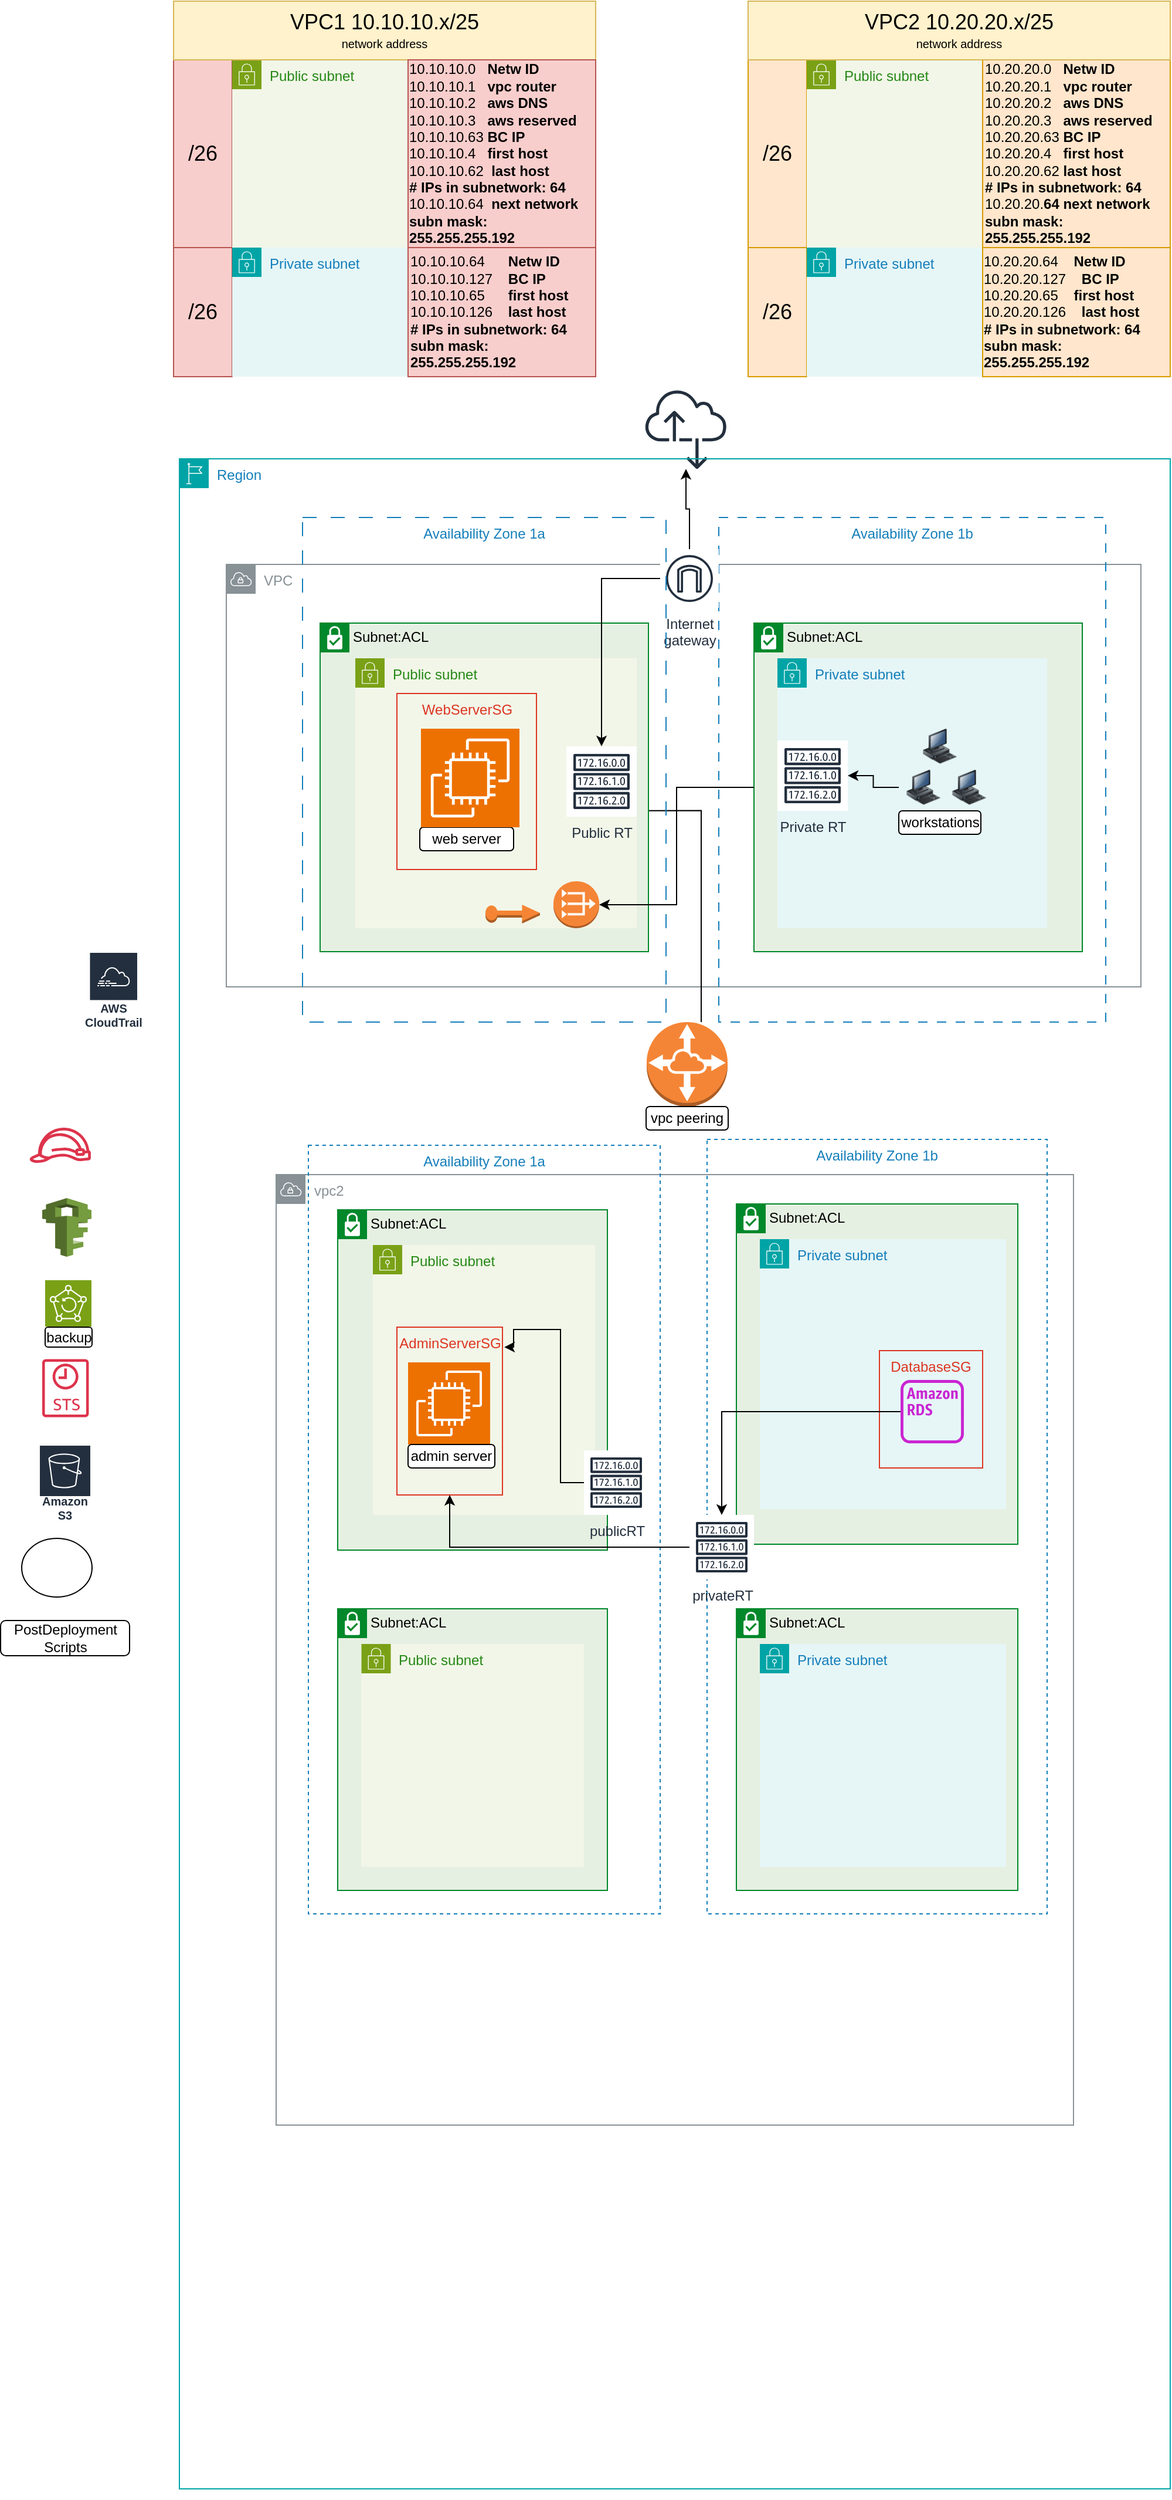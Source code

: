 <mxfile version="23.1.1" type="github">
  <diagram name="Pagina-1" id="PJHqQeVscJE3fAsvbVZz">
    <mxGraphModel dx="2704" dy="526" grid="1" gridSize="10" guides="1" tooltips="1" connect="1" arrows="1" fold="1" page="1" pageScale="1" pageWidth="827" pageHeight="1169" background="#FFFFFF" math="0" shadow="0">
      <root>
        <mxCell id="0" />
        <mxCell id="1" parent="0" />
        <mxCell id="nFN0qH9Q3qQGWHZ8weUC-11" value="Amazon S3" style="sketch=0;outlineConnect=0;fontColor=#232F3E;gradientColor=none;strokeColor=#ffffff;fillColor=#232F3E;dashed=0;verticalLabelPosition=middle;verticalAlign=bottom;align=center;html=1;whiteSpace=wrap;fontSize=10;fontStyle=1;spacing=3;shape=mxgraph.aws4.productIcon;prIcon=mxgraph.aws4.s3;" parent="1" vertex="1">
          <mxGeometry x="-1405" y="1260" width="45" height="70" as="geometry" />
        </mxCell>
        <mxCell id="nFN0qH9Q3qQGWHZ8weUC-15" value="" style="outlineConnect=0;dashed=0;verticalLabelPosition=bottom;verticalAlign=top;align=center;html=1;shape=mxgraph.aws3.iam;fillColor=#759C3E;gradientColor=none;" parent="1" vertex="1">
          <mxGeometry x="-1402" y="1050" width="42" height="50" as="geometry" />
        </mxCell>
        <mxCell id="nFN0qH9Q3qQGWHZ8weUC-18" value="" style="sketch=0;outlineConnect=0;fontColor=#232F3E;gradientColor=none;fillColor=#DD344C;strokeColor=none;dashed=0;verticalLabelPosition=bottom;verticalAlign=top;align=center;html=1;fontSize=12;fontStyle=0;aspect=fixed;pointerEvents=1;shape=mxgraph.aws4.sts_alternate;" parent="1" vertex="1">
          <mxGeometry x="-1402" y="1187" width="39.74" height="50" as="geometry" />
        </mxCell>
        <mxCell id="VpXMpqJgnysS3OqA2jy1-1" value="" style="sketch=0;outlineConnect=0;fontColor=#232F3E;gradientColor=none;fillColor=#DD344C;strokeColor=none;dashed=0;verticalLabelPosition=bottom;verticalAlign=top;align=center;html=1;fontSize=12;fontStyle=0;aspect=fixed;pointerEvents=1;shape=mxgraph.aws4.role;" parent="1" vertex="1">
          <mxGeometry x="-1413.21" y="990" width="53.21" height="30" as="geometry" />
        </mxCell>
        <mxCell id="Sj0KoQw-8R_YdXfJVcrg-11" value="&lt;font style=&quot;font-size: 18px;&quot;&gt;/26&lt;/font&gt;" style="rounded=0;whiteSpace=wrap;html=1;fillColor=#ffe6cc;strokeColor=#d79b00;" parent="1" vertex="1">
          <mxGeometry x="-800" y="80" width="50" height="160" as="geometry" />
        </mxCell>
        <mxCell id="Sj0KoQw-8R_YdXfJVcrg-12" value="&lt;font style=&quot;font-size: 18px;&quot;&gt;/26&lt;/font&gt;" style="rounded=0;whiteSpace=wrap;html=1;fillColor=#f8cecc;strokeColor=#b85450;" parent="1" vertex="1">
          <mxGeometry x="-1290" y="80" width="50" height="160" as="geometry" />
        </mxCell>
        <mxCell id="Sj0KoQw-8R_YdXfJVcrg-18" value="&lt;font style=&quot;font-size: 18px;&quot;&gt;/26&lt;/font&gt;" style="rounded=0;whiteSpace=wrap;html=1;fillColor=#f8cecc;strokeColor=#b85450;" parent="1" vertex="1">
          <mxGeometry x="-1290" y="240" width="50" height="110" as="geometry" />
        </mxCell>
        <mxCell id="Sj0KoQw-8R_YdXfJVcrg-19" value="&lt;font style=&quot;font-size: 18px;&quot;&gt;/26&lt;/font&gt;" style="rounded=0;whiteSpace=wrap;html=1;fillColor=#ffe6cc;strokeColor=#d79b00;" parent="1" vertex="1">
          <mxGeometry x="-800" y="240" width="50" height="110" as="geometry" />
        </mxCell>
        <mxCell id="Sj0KoQw-8R_YdXfJVcrg-20" value="Public subnet" style="points=[[0,0],[0.25,0],[0.5,0],[0.75,0],[1,0],[1,0.25],[1,0.5],[1,0.75],[1,1],[0.75,1],[0.5,1],[0.25,1],[0,1],[0,0.75],[0,0.5],[0,0.25]];outlineConnect=0;gradientColor=none;html=1;whiteSpace=wrap;fontSize=12;fontStyle=0;container=1;pointerEvents=0;collapsible=0;recursiveResize=0;shape=mxgraph.aws4.group;grIcon=mxgraph.aws4.group_security_group;grStroke=0;strokeColor=#7AA116;fillColor=#F2F6E8;verticalAlign=top;align=left;spacingLeft=30;fontColor=#248814;dashed=0;" parent="1" vertex="1">
          <mxGeometry x="-1240" y="80" width="150" height="160" as="geometry" />
        </mxCell>
        <mxCell id="Sj0KoQw-8R_YdXfJVcrg-22" value="&lt;div&gt;&lt;font style=&quot;font-size: 18px;&quot;&gt;VPC1 10.10.10.x/25&lt;br&gt;&lt;/font&gt;&lt;/div&gt;&lt;div&gt;&lt;font style=&quot;font-size: 10px;&quot;&gt;network address&lt;font&gt;&lt;br&gt;&lt;/font&gt;&lt;/font&gt;&lt;/div&gt;" style="rounded=0;whiteSpace=wrap;html=1;fillColor=#fff2cc;strokeColor=#d6b656;" parent="1" vertex="1">
          <mxGeometry x="-1290" y="30" width="360" height="50" as="geometry" />
        </mxCell>
        <mxCell id="Sj0KoQw-8R_YdXfJVcrg-23" value="Public subnet" style="points=[[0,0],[0.25,0],[0.5,0],[0.75,0],[1,0],[1,0.25],[1,0.5],[1,0.75],[1,1],[0.75,1],[0.5,1],[0.25,1],[0,1],[0,0.75],[0,0.5],[0,0.25]];outlineConnect=0;gradientColor=none;html=1;whiteSpace=wrap;fontSize=12;fontStyle=0;container=1;pointerEvents=0;collapsible=0;recursiveResize=0;shape=mxgraph.aws4.group;grIcon=mxgraph.aws4.group_security_group;grStroke=0;strokeColor=#7AA116;fillColor=#F2F6E8;verticalAlign=top;align=left;spacingLeft=30;fontColor=#248814;dashed=0;" parent="1" vertex="1">
          <mxGeometry x="-750" y="80" width="160" height="160" as="geometry" />
        </mxCell>
        <mxCell id="Sj0KoQw-8R_YdXfJVcrg-24" value="Private subnet" style="points=[[0,0],[0.25,0],[0.5,0],[0.75,0],[1,0],[1,0.25],[1,0.5],[1,0.75],[1,1],[0.75,1],[0.5,1],[0.25,1],[0,1],[0,0.75],[0,0.5],[0,0.25]];outlineConnect=0;gradientColor=none;html=1;whiteSpace=wrap;fontSize=12;fontStyle=0;container=1;pointerEvents=0;collapsible=0;recursiveResize=0;shape=mxgraph.aws4.group;grIcon=mxgraph.aws4.group_security_group;grStroke=0;strokeColor=#00A4A6;fillColor=#E6F6F7;verticalAlign=top;align=left;spacingLeft=30;fontColor=#147EBA;dashed=0;" parent="1" vertex="1">
          <mxGeometry x="-750" y="240" width="150" height="110" as="geometry" />
        </mxCell>
        <mxCell id="Sj0KoQw-8R_YdXfJVcrg-30" value="Private subnet" style="points=[[0,0],[0.25,0],[0.5,0],[0.75,0],[1,0],[1,0.25],[1,0.5],[1,0.75],[1,1],[0.75,1],[0.5,1],[0.25,1],[0,1],[0,0.75],[0,0.5],[0,0.25]];outlineConnect=0;gradientColor=none;html=1;whiteSpace=wrap;fontSize=12;fontStyle=0;container=1;pointerEvents=0;collapsible=0;recursiveResize=0;shape=mxgraph.aws4.group;grIcon=mxgraph.aws4.group_security_group;grStroke=0;strokeColor=#00A4A6;fillColor=#E6F6F7;verticalAlign=top;align=left;spacingLeft=30;fontColor=#147EBA;dashed=0;" parent="1" vertex="1">
          <mxGeometry x="-1240" y="240" width="150" height="110" as="geometry" />
        </mxCell>
        <mxCell id="Sj0KoQw-8R_YdXfJVcrg-31" value="&lt;div align=&quot;left&quot;&gt;10.10.10.0&amp;nbsp;&amp;nbsp; &lt;b&gt;Netw ID &lt;/b&gt;&amp;nbsp;&amp;nbsp;&amp;nbsp;&amp;nbsp;&amp;nbsp;&amp;nbsp;&amp;nbsp;&amp;nbsp; &lt;br&gt;&lt;/div&gt;&lt;div align=&quot;left&quot;&gt;10.10.10.1&amp;nbsp;&amp;nbsp; &lt;b&gt;vpc router&lt;/b&gt;&lt;/div&gt;&lt;div align=&quot;left&quot;&gt;10.10.10.2&amp;nbsp;&amp;nbsp; &lt;b&gt;aws DNS&lt;/b&gt;&lt;/div&gt;&lt;div align=&quot;left&quot;&gt;10.10.10.3&amp;nbsp;&amp;nbsp; &lt;b&gt;aws reserved&lt;/b&gt;&lt;/div&gt;&lt;div align=&quot;left&quot;&gt;10.10.10.63&lt;b&gt; BC IP&lt;/b&gt;&lt;/div&gt;&lt;div align=&quot;left&quot;&gt;10.10.10.4&amp;nbsp;&amp;nbsp; &lt;b&gt;first host&lt;/b&gt;&lt;/div&gt;&lt;div align=&quot;left&quot;&gt;10.10.10.62&amp;nbsp; &lt;b&gt;last host&lt;/b&gt;&lt;/div&gt;&lt;div align=&quot;left&quot;&gt;&lt;b&gt;# IPs in subnetwork: 64&lt;br&gt;&lt;/b&gt;&lt;/div&gt;&lt;div align=&quot;left&quot;&gt;10.10.10.64&amp;nbsp; &lt;b&gt;next network&lt;/b&gt;&lt;/div&gt;&lt;div align=&quot;left&quot;&gt;&lt;b&gt;subn mask: 255.255.255.192&lt;br&gt;&lt;/b&gt;&lt;/div&gt;" style="whiteSpace=wrap;html=1;fillColor=#f8cecc;strokeColor=#b85450;" parent="1" vertex="1">
          <mxGeometry x="-1090" y="80" width="160" height="160" as="geometry" />
        </mxCell>
        <mxCell id="Sj0KoQw-8R_YdXfJVcrg-35" value="&lt;div align=&quot;left&quot;&gt;10.10.10.64 &amp;nbsp;&amp;nbsp;&amp;nbsp;&amp;nbsp; &lt;b&gt;Netw ID&lt;/b&gt;&lt;br&gt;&lt;/div&gt;&lt;div align=&quot;left&quot;&gt;10.10.10.127&amp;nbsp;&amp;nbsp;&amp;nbsp; &lt;b&gt;BC IP&lt;/b&gt;&lt;/div&gt;&lt;div align=&quot;left&quot;&gt;10.10.10.65&amp;nbsp;&amp;nbsp;&amp;nbsp;&amp;nbsp;&amp;nbsp; &lt;b&gt;first host&lt;/b&gt;&lt;/div&gt;&lt;div align=&quot;left&quot;&gt;10.10.10.126 &amp;nbsp;&amp;nbsp;&lt;b&gt; last host&lt;/b&gt;&lt;/div&gt;&lt;div align=&quot;left&quot;&gt;&lt;b&gt;# IPs in subnetwork: 64&lt;br&gt;&lt;/b&gt;&lt;/div&gt;&lt;div align=&quot;left&quot;&gt;&lt;b&gt;subn mask: 255.255.255.192&lt;br&gt;&lt;/b&gt;&lt;/div&gt;" style="whiteSpace=wrap;html=1;align=left;fillColor=#f8cecc;strokeColor=#b85450;" parent="1" vertex="1">
          <mxGeometry x="-1090" y="240" width="160" height="110" as="geometry" />
        </mxCell>
        <mxCell id="Sj0KoQw-8R_YdXfJVcrg-36" value="&lt;div align=&quot;left&quot;&gt;10.20.20.64 &amp;nbsp;&amp;nbsp; &lt;b&gt;Netw ID&lt;/b&gt;&lt;br&gt;&lt;/div&gt;&lt;div align=&quot;left&quot;&gt;10.20.20.127 &amp;nbsp;&amp;nbsp; &lt;b&gt;BC IP&lt;/b&gt;&lt;/div&gt;&lt;div align=&quot;left&quot;&gt;10.20.20.65 &amp;nbsp;&amp;nbsp; &lt;b&gt;first host&lt;/b&gt;&lt;/div&gt;&lt;div align=&quot;left&quot;&gt;10.20.20.126 &amp;nbsp;&amp;nbsp;&lt;b&gt; last host&lt;/b&gt;&lt;/div&gt;&lt;div align=&quot;left&quot;&gt;&lt;b&gt;# IPs in subnetwork: 64&lt;br&gt;&lt;/b&gt;&lt;/div&gt;&lt;div align=&quot;left&quot;&gt;&lt;b&gt;subn mask: 255.255.255.192&lt;br&gt;&lt;/b&gt;&lt;/div&gt;" style="whiteSpace=wrap;html=1;fillColor=#ffe6cc;strokeColor=#d79b00;" parent="1" vertex="1">
          <mxGeometry x="-600" y="240" width="160" height="110" as="geometry" />
        </mxCell>
        <mxCell id="Sj0KoQw-8R_YdXfJVcrg-37" value="&lt;div align=&quot;left&quot;&gt;10.20.20.0&amp;nbsp;&amp;nbsp; &lt;b&gt;Netw ID &lt;/b&gt;&amp;nbsp;&amp;nbsp;&amp;nbsp;&amp;nbsp;&amp;nbsp;&amp;nbsp;&amp;nbsp;&amp;nbsp; &lt;br&gt;&lt;/div&gt;&lt;div align=&quot;left&quot;&gt;10.20.20.1&amp;nbsp;&amp;nbsp; &lt;b&gt;vpc router&lt;/b&gt;&lt;/div&gt;&lt;div align=&quot;left&quot;&gt;10.20.20.2&amp;nbsp;&amp;nbsp; &lt;b&gt;aws DNS&lt;/b&gt;&lt;/div&gt;&lt;div align=&quot;left&quot;&gt;10.20.20.3&amp;nbsp;&amp;nbsp; &lt;b&gt;aws reserved&lt;/b&gt;&lt;/div&gt;&lt;div align=&quot;left&quot;&gt;10.20.20.63 &lt;b&gt;BC IP&lt;/b&gt;&lt;/div&gt;&lt;div align=&quot;left&quot;&gt;10.20.20.4&amp;nbsp;&amp;nbsp; &lt;b&gt;first host&lt;/b&gt;&lt;/div&gt;&lt;div align=&quot;left&quot;&gt;10.20.20.62 &lt;b&gt;last host&lt;/b&gt;&lt;/div&gt;&lt;div align=&quot;left&quot;&gt;&lt;b&gt;# IPs in subnetwork: 64&lt;br&gt;&lt;/b&gt;&lt;/div&gt;&lt;div align=&quot;left&quot;&gt;10.20.20.&lt;b&gt;64 next network&lt;/b&gt;&lt;/div&gt;&lt;b&gt;subn mask: 255.255.255.192&lt;/b&gt;" style="whiteSpace=wrap;html=1;align=left;fillColor=#ffe6cc;strokeColor=#d79b00;" parent="1" vertex="1">
          <mxGeometry x="-600" y="80" width="160" height="160" as="geometry" />
        </mxCell>
        <mxCell id="Sj0KoQw-8R_YdXfJVcrg-59" value="" style="sketch=0;points=[[0,0,0],[0.25,0,0],[0.5,0,0],[0.75,0,0],[1,0,0],[0,1,0],[0.25,1,0],[0.5,1,0],[0.75,1,0],[1,1,0],[0,0.25,0],[0,0.5,0],[0,0.75,0],[1,0.25,0],[1,0.5,0],[1,0.75,0]];outlineConnect=0;fontColor=#232F3E;fillColor=#7AA116;strokeColor=#ffffff;dashed=0;verticalLabelPosition=bottom;verticalAlign=top;align=center;html=1;fontSize=12;fontStyle=0;aspect=fixed;shape=mxgraph.aws4.resourceIcon;resIcon=mxgraph.aws4.backup;" parent="1" vertex="1">
          <mxGeometry x="-1399.5" y="1120" width="39.5" height="39.5" as="geometry" />
        </mxCell>
        <mxCell id="Sj0KoQw-8R_YdXfJVcrg-62" value="backup" style="rounded=1;whiteSpace=wrap;html=1;" parent="1" vertex="1">
          <mxGeometry x="-1399.5" y="1160" width="40" height="17" as="geometry" />
        </mxCell>
        <mxCell id="Sj0KoQw-8R_YdXfJVcrg-85" value="" style="ellipse;whiteSpace=wrap;html=1;" parent="1" vertex="1">
          <mxGeometry x="-1419.5" y="1340" width="60" height="50" as="geometry" />
        </mxCell>
        <mxCell id="Sj0KoQw-8R_YdXfJVcrg-86" value="&lt;div&gt;PostDeployment&lt;/div&gt;&lt;div&gt;Scripts&lt;br&gt;&lt;/div&gt;" style="rounded=1;whiteSpace=wrap;html=1;" parent="1" vertex="1">
          <mxGeometry x="-1437.5" y="1410" width="110" height="30" as="geometry" />
        </mxCell>
        <mxCell id="KPopFSbUGK39HecRnWOT-2" value="AWS&#xa;CloudTrail" style="sketch=0;outlineConnect=0;fontColor=#232F3E;gradientColor=none;strokeColor=#ffffff;fillColor=#232F3E;dashed=0;verticalLabelPosition=middle;verticalAlign=bottom;align=center;html=1;whiteSpace=wrap;fontSize=10;fontStyle=1;spacing=3;shape=mxgraph.aws4.productIcon;prIcon=mxgraph.aws4.cloudtrail;" parent="1" vertex="1">
          <mxGeometry x="-1362.26" y="840" width="42.26" height="70" as="geometry" />
        </mxCell>
        <mxCell id="_0UyvHpJM2_UYdEt7BVN-1" value="&lt;div&gt;&lt;font style=&quot;font-size: 18px;&quot;&gt;VPC2 10.20.20.x/25&lt;br&gt;&lt;/font&gt;&lt;/div&gt;&lt;div&gt;&lt;font style=&quot;font-size: 10px;&quot;&gt;network address&lt;font&gt;&lt;br&gt;&lt;/font&gt;&lt;/font&gt;&lt;/div&gt;" style="rounded=0;whiteSpace=wrap;html=1;fillColor=#fff2cc;strokeColor=#d6b656;" parent="1" vertex="1">
          <mxGeometry x="-800" y="30" width="360" height="50" as="geometry" />
        </mxCell>
        <mxCell id="_0UyvHpJM2_UYdEt7BVN-13" style="edgeStyle=orthogonalEdgeStyle;rounded=0;orthogonalLoop=1;jettySize=auto;html=1;exitX=0.5;exitY=1;exitDx=0;exitDy=0;" parent="1" source="_0UyvHpJM2_UYdEt7BVN-11" target="_0UyvHpJM2_UYdEt7BVN-11" edge="1">
          <mxGeometry relative="1" as="geometry" />
        </mxCell>
        <mxCell id="PVbMBeRZzMBnVaOnaRQ2-4" value="" style="sketch=0;outlineConnect=0;fontColor=#232F3E;gradientColor=none;fillColor=#232F3D;strokeColor=none;dashed=0;verticalLabelPosition=bottom;verticalAlign=top;align=center;html=1;fontSize=12;fontStyle=0;aspect=fixed;pointerEvents=1;shape=mxgraph.aws4.internet_alt2;" parent="1" vertex="1">
          <mxGeometry x="-888" y="360" width="70" height="70" as="geometry" />
        </mxCell>
        <mxCell id="_0UyvHpJM2_UYdEt7BVN-11" value="Region" style="points=[[0,0],[0.25,0],[0.5,0],[0.75,0],[1,0],[1,0.25],[1,0.5],[1,0.75],[1,1],[0.75,1],[0.5,1],[0.25,1],[0,1],[0,0.75],[0,0.5],[0,0.25]];outlineConnect=0;gradientColor=none;html=1;whiteSpace=wrap;fontSize=12;fontStyle=0;container=1;pointerEvents=0;collapsible=0;recursiveResize=0;shape=mxgraph.aws4.group;grIcon=mxgraph.aws4.group_region;strokeColor=#00A4A6;fillColor=none;verticalAlign=top;align=left;spacingLeft=30;fontColor=#147EBA;" parent="1" vertex="1">
          <mxGeometry x="-1285" y="420" width="845" height="1730" as="geometry" />
        </mxCell>
        <mxCell id="_0UyvHpJM2_UYdEt7BVN-15" value="vpc2" style="sketch=0;outlineConnect=0;gradientColor=none;html=1;whiteSpace=wrap;fontSize=12;fontStyle=0;shape=mxgraph.aws4.group;grIcon=mxgraph.aws4.group_vpc;strokeColor=#879196;fillColor=none;verticalAlign=top;align=left;spacingLeft=30;fontColor=#879196;dashed=0;" parent="_0UyvHpJM2_UYdEt7BVN-11" vertex="1">
          <mxGeometry x="82.5" y="610" width="680" height="810" as="geometry" />
        </mxCell>
        <mxCell id="_0UyvHpJM2_UYdEt7BVN-20" value="Availability Zone 1a" style="fillColor=none;strokeColor=#147EBA;dashed=1;verticalAlign=top;fontStyle=0;fontColor=#147EBA;whiteSpace=wrap;html=1;" parent="_0UyvHpJM2_UYdEt7BVN-11" vertex="1">
          <mxGeometry x="110" y="585" width="300" height="655" as="geometry" />
        </mxCell>
        <mxCell id="_0UyvHpJM2_UYdEt7BVN-21" value="Availability Zone 1b" style="fillColor=none;strokeColor=#147EBA;dashed=1;verticalAlign=top;fontStyle=0;fontColor=#147EBA;whiteSpace=wrap;html=1;" parent="_0UyvHpJM2_UYdEt7BVN-11" vertex="1">
          <mxGeometry x="450" y="580" width="290" height="660" as="geometry" />
        </mxCell>
        <mxCell id="Sj0KoQw-8R_YdXfJVcrg-50" value="Subnet:ACL" style="shape=mxgraph.ibm.box;prType=subnet;fontStyle=0;verticalAlign=top;align=left;spacingLeft=32;spacingTop=4;fillColor=#E6F0E2;rounded=0;whiteSpace=wrap;html=1;strokeColor=#00882B;strokeWidth=1;dashed=0;container=1;spacing=-4;collapsible=0;expand=0;recursiveResize=0;" parent="_0UyvHpJM2_UYdEt7BVN-11" vertex="1">
          <mxGeometry x="135" y="640" width="230" height="290" as="geometry" />
        </mxCell>
        <mxCell id="Sj0KoQw-8R_YdXfJVcrg-54" value="Public subnet" style="points=[[0,0],[0.25,0],[0.5,0],[0.75,0],[1,0],[1,0.25],[1,0.5],[1,0.75],[1,1],[0.75,1],[0.5,1],[0.25,1],[0,1],[0,0.75],[0,0.5],[0,0.25]];outlineConnect=0;gradientColor=none;html=1;whiteSpace=wrap;fontSize=12;fontStyle=0;container=1;pointerEvents=0;collapsible=0;recursiveResize=0;shape=mxgraph.aws4.group;grIcon=mxgraph.aws4.group_security_group;grStroke=0;strokeColor=#7AA116;fillColor=#F2F6E8;verticalAlign=top;align=left;spacingLeft=30;fontColor=#248814;dashed=0;" parent="Sj0KoQw-8R_YdXfJVcrg-50" vertex="1">
          <mxGeometry x="30" y="30" width="189.5" height="230" as="geometry" />
        </mxCell>
        <mxCell id="Sj0KoQw-8R_YdXfJVcrg-72" value="AdminServerSG" style="fillColor=none;strokeColor=#DD3522;verticalAlign=top;fontStyle=0;fontColor=#DD3522;whiteSpace=wrap;html=1;" parent="Sj0KoQw-8R_YdXfJVcrg-54" vertex="1">
          <mxGeometry x="20.5" y="70" width="90" height="143" as="geometry" />
        </mxCell>
        <mxCell id="Sj0KoQw-8R_YdXfJVcrg-69" value="" style="sketch=0;points=[[0,0,0],[0.25,0,0],[0.5,0,0],[0.75,0,0],[1,0,0],[0,1,0],[0.25,1,0],[0.5,1,0],[0.75,1,0],[1,1,0],[0,0.25,0],[0,0.5,0],[0,0.75,0],[1,0.25,0],[1,0.5,0],[1,0.75,0]];outlineConnect=0;fontColor=#232F3E;fillColor=#ED7100;strokeColor=#ffffff;dashed=0;verticalLabelPosition=bottom;verticalAlign=top;align=center;html=1;fontSize=12;fontStyle=0;aspect=fixed;shape=mxgraph.aws4.resourceIcon;resIcon=mxgraph.aws4.ec2;" parent="Sj0KoQw-8R_YdXfJVcrg-50" vertex="1">
          <mxGeometry x="60" y="130" width="70" height="70" as="geometry" />
        </mxCell>
        <mxCell id="Sj0KoQw-8R_YdXfJVcrg-16" value="admin server" style="rounded=1;whiteSpace=wrap;html=1;" parent="Sj0KoQw-8R_YdXfJVcrg-50" vertex="1">
          <mxGeometry x="60" y="200" width="74" height="20" as="geometry" />
        </mxCell>
        <mxCell id="Sj0KoQw-8R_YdXfJVcrg-51" value="Subnet:ACL" style="shape=mxgraph.ibm.box;prType=subnet;fontStyle=0;verticalAlign=top;align=left;spacingLeft=32;spacingTop=4;fillColor=#E6F0E2;rounded=0;whiteSpace=wrap;html=1;strokeColor=#00882B;strokeWidth=1;dashed=0;container=1;spacing=-4;collapsible=0;expand=0;recursiveResize=0;" parent="_0UyvHpJM2_UYdEt7BVN-11" vertex="1">
          <mxGeometry x="475" y="635" width="240" height="290" as="geometry" />
        </mxCell>
        <mxCell id="Sj0KoQw-8R_YdXfJVcrg-52" value="Private subnet" style="points=[[0,0],[0.25,0],[0.5,0],[0.75,0],[1,0],[1,0.25],[1,0.5],[1,0.75],[1,1],[0.75,1],[0.5,1],[0.25,1],[0,1],[0,0.75],[0,0.5],[0,0.25]];outlineConnect=0;gradientColor=none;html=1;whiteSpace=wrap;fontSize=12;fontStyle=0;container=1;pointerEvents=0;collapsible=0;recursiveResize=0;shape=mxgraph.aws4.group;grIcon=mxgraph.aws4.group_security_group;grStroke=0;strokeColor=#00A4A6;fillColor=#E6F6F7;verticalAlign=top;align=left;spacingLeft=30;fontColor=#147EBA;dashed=0;" parent="Sj0KoQw-8R_YdXfJVcrg-51" vertex="1">
          <mxGeometry x="20" y="30" width="210" height="230" as="geometry" />
        </mxCell>
        <mxCell id="Sj0KoQw-8R_YdXfJVcrg-74" value="DatabaseSG" style="fillColor=none;strokeColor=#DD3522;verticalAlign=top;fontStyle=0;fontColor=#DD3522;whiteSpace=wrap;html=1;" parent="Sj0KoQw-8R_YdXfJVcrg-52" vertex="1">
          <mxGeometry x="102" y="95" width="88" height="100" as="geometry" />
        </mxCell>
        <mxCell id="Sj0KoQw-8R_YdXfJVcrg-2" value="" style="sketch=0;outlineConnect=0;fontColor=#232F3E;gradientColor=none;fillColor=#C925D1;strokeColor=none;dashed=0;verticalLabelPosition=bottom;verticalAlign=top;align=center;html=1;fontSize=12;fontStyle=0;aspect=fixed;pointerEvents=1;shape=mxgraph.aws4.rds_instance_alt;" parent="Sj0KoQw-8R_YdXfJVcrg-51" vertex="1">
          <mxGeometry x="140" y="150" width="54" height="54" as="geometry" />
        </mxCell>
        <mxCell id="_0UyvHpJM2_UYdEt7BVN-28" value="" style="outlineConnect=0;dashed=0;verticalLabelPosition=bottom;verticalAlign=top;align=center;html=1;shape=mxgraph.aws3.vpc_peering;fillColor=#F58536;gradientColor=none;" parent="_0UyvHpJM2_UYdEt7BVN-11" vertex="1">
          <mxGeometry x="398.5" y="480" width="69" height="72" as="geometry" />
        </mxCell>
        <mxCell id="_0UyvHpJM2_UYdEt7BVN-14" value="VPC" style="sketch=0;outlineConnect=0;gradientColor=none;html=1;whiteSpace=wrap;fontSize=12;fontStyle=0;shape=mxgraph.aws4.group;grIcon=mxgraph.aws4.group_vpc;strokeColor=#879196;fillColor=none;verticalAlign=top;align=left;spacingLeft=30;fontColor=#879196;dashed=0;" parent="_0UyvHpJM2_UYdEt7BVN-11" vertex="1">
          <mxGeometry x="40" y="90" width="780" height="360" as="geometry" />
        </mxCell>
        <mxCell id="_0UyvHpJM2_UYdEt7BVN-35" style="edgeStyle=orthogonalEdgeStyle;rounded=0;orthogonalLoop=1;jettySize=auto;html=1;entryX=0.903;entryY=0.581;entryDx=0;entryDy=0;entryPerimeter=0;" parent="_0UyvHpJM2_UYdEt7BVN-11" source="_0UyvHpJM2_UYdEt7BVN-28" target="_0UyvHpJM2_UYdEt7BVN-17" edge="1">
          <mxGeometry relative="1" as="geometry">
            <Array as="points">
              <mxPoint x="445" y="300" />
            </Array>
          </mxGeometry>
        </mxCell>
        <mxCell id="_0UyvHpJM2_UYdEt7BVN-19" value="Availability Zone 1b" style="fillColor=none;strokeColor=#147EBA;verticalAlign=top;fontStyle=0;fontColor=#147EBA;whiteSpace=wrap;html=1;dashed=1;dashPattern=8 8;" parent="_0UyvHpJM2_UYdEt7BVN-11" vertex="1">
          <mxGeometry x="460" y="50" width="330" height="430" as="geometry" />
        </mxCell>
        <mxCell id="Sj0KoQw-8R_YdXfJVcrg-43" value="Subnet:ACL" style="shape=mxgraph.ibm.box;prType=subnet;fontStyle=0;verticalAlign=top;align=left;spacingLeft=32;spacingTop=4;fillColor=#E6F0E2;rounded=0;whiteSpace=wrap;html=1;strokeColor=#00882B;strokeWidth=1;dashed=0;container=1;spacing=-4;collapsible=0;expand=0;recursiveResize=0;" parent="_0UyvHpJM2_UYdEt7BVN-11" vertex="1">
          <mxGeometry x="490" y="140" width="280" height="280" as="geometry" />
        </mxCell>
        <mxCell id="nFN0qH9Q3qQGWHZ8weUC-7" value="Private subnet" style="points=[[0,0],[0.25,0],[0.5,0],[0.75,0],[1,0],[1,0.25],[1,0.5],[1,0.75],[1,1],[0.75,1],[0.5,1],[0.25,1],[0,1],[0,0.75],[0,0.5],[0,0.25]];outlineConnect=0;gradientColor=none;html=1;whiteSpace=wrap;fontSize=12;fontStyle=0;container=1;pointerEvents=0;collapsible=0;recursiveResize=0;shape=mxgraph.aws4.group;grIcon=mxgraph.aws4.group_security_group;grStroke=0;strokeColor=#00A4A6;fillColor=#E6F6F7;verticalAlign=top;align=left;spacingLeft=30;fontColor=#147EBA;dashed=0;" parent="Sj0KoQw-8R_YdXfJVcrg-43" vertex="1">
          <mxGeometry x="20" y="30" width="230" height="230" as="geometry" />
        </mxCell>
        <mxCell id="Sj0KoQw-8R_YdXfJVcrg-8" value="" style="image;html=1;image=img/lib/clip_art/computers/Workstation_128x128.png" parent="nFN0qH9Q3qQGWHZ8weUC-7" vertex="1">
          <mxGeometry x="123.5" y="60" width="30" height="30" as="geometry" />
        </mxCell>
        <mxCell id="Sj0KoQw-8R_YdXfJVcrg-7" value="" style="image;html=1;image=img/lib/clip_art/computers/Workstation_128x128.png" parent="nFN0qH9Q3qQGWHZ8weUC-7" vertex="1">
          <mxGeometry x="143.5" y="95" width="40" height="30" as="geometry" />
        </mxCell>
        <mxCell id="Sj0KoQw-8R_YdXfJVcrg-17" value="workstations" style="rounded=1;whiteSpace=wrap;html=1;" parent="Sj0KoQw-8R_YdXfJVcrg-43" vertex="1">
          <mxGeometry x="123.5" y="160" width="70" height="20" as="geometry" />
        </mxCell>
        <mxCell id="_0UyvHpJM2_UYdEt7BVN-24" style="edgeStyle=orthogonalEdgeStyle;rounded=0;orthogonalLoop=1;jettySize=auto;html=1;exitX=0.5;exitY=1;exitDx=0;exitDy=0;" parent="Sj0KoQw-8R_YdXfJVcrg-43" source="Sj0KoQw-8R_YdXfJVcrg-17" target="Sj0KoQw-8R_YdXfJVcrg-17" edge="1">
          <mxGeometry relative="1" as="geometry" />
        </mxCell>
        <mxCell id="PVbMBeRZzMBnVaOnaRQ2-7" style="edgeStyle=orthogonalEdgeStyle;rounded=0;orthogonalLoop=1;jettySize=auto;html=1;" parent="Sj0KoQw-8R_YdXfJVcrg-43" source="Sj0KoQw-8R_YdXfJVcrg-6" target="VpXMpqJgnysS3OqA2jy1-3" edge="1">
          <mxGeometry relative="1" as="geometry" />
        </mxCell>
        <mxCell id="Sj0KoQw-8R_YdXfJVcrg-6" value="" style="image;html=1;image=img/lib/clip_art/computers/Workstation_128x128.png" parent="Sj0KoQw-8R_YdXfJVcrg-43" vertex="1">
          <mxGeometry x="123.5" y="125" width="42" height="30" as="geometry" />
        </mxCell>
        <mxCell id="VpXMpqJgnysS3OqA2jy1-3" value="Private RT" style="sketch=0;outlineConnect=0;fontColor=#232F3E;gradientColor=none;strokeColor=#232F3E;fillColor=#ffffff;dashed=0;verticalLabelPosition=bottom;verticalAlign=top;align=center;html=1;fontSize=12;fontStyle=0;aspect=fixed;shape=mxgraph.aws4.resourceIcon;resIcon=mxgraph.aws4.route_table;" parent="Sj0KoQw-8R_YdXfJVcrg-43" vertex="1">
          <mxGeometry x="20" y="100" width="60" height="60" as="geometry" />
        </mxCell>
        <mxCell id="Sj0KoQw-8R_YdXfJVcrg-47" value="Subnet:ACL" style="shape=mxgraph.ibm.box;prType=subnet;fontStyle=0;verticalAlign=top;align=left;spacingLeft=32;spacingTop=4;fillColor=#E6F0E2;rounded=0;whiteSpace=wrap;html=1;strokeColor=#00882B;strokeWidth=1;dashed=0;container=1;spacing=-4;collapsible=0;expand=0;recursiveResize=0;" parent="_0UyvHpJM2_UYdEt7BVN-11" vertex="1">
          <mxGeometry x="120" y="140" width="280" height="280" as="geometry" />
        </mxCell>
        <mxCell id="Sj0KoQw-8R_YdXfJVcrg-53" value="Public subnet" style="points=[[0,0],[0.25,0],[0.5,0],[0.75,0],[1,0],[1,0.25],[1,0.5],[1,0.75],[1,1],[0.75,1],[0.5,1],[0.25,1],[0,1],[0,0.75],[0,0.5],[0,0.25]];outlineConnect=0;gradientColor=none;html=1;whiteSpace=wrap;fontSize=12;fontStyle=0;container=1;pointerEvents=0;collapsible=0;recursiveResize=0;shape=mxgraph.aws4.group;grIcon=mxgraph.aws4.group_security_group;grStroke=0;strokeColor=#7AA116;fillColor=#F2F6E8;verticalAlign=top;align=left;spacingLeft=30;fontColor=#248814;dashed=0;" parent="Sj0KoQw-8R_YdXfJVcrg-47" vertex="1">
          <mxGeometry x="30" y="30" width="240" height="230" as="geometry" />
        </mxCell>
        <mxCell id="Sj0KoQw-8R_YdXfJVcrg-42" value="" style="outlineConnect=0;dashed=0;verticalLabelPosition=bottom;verticalAlign=top;align=center;html=1;shape=mxgraph.aws3.vpc_nat_gateway;fillColor=#F58536;gradientColor=none;" parent="Sj0KoQw-8R_YdXfJVcrg-53" vertex="1">
          <mxGeometry x="169" y="190" width="39" height="40" as="geometry" />
        </mxCell>
        <mxCell id="Sj0KoQw-8R_YdXfJVcrg-14" value="web server" style="rounded=1;whiteSpace=wrap;html=1;" parent="Sj0KoQw-8R_YdXfJVcrg-53" vertex="1">
          <mxGeometry x="55" y="144" width="80" height="20" as="geometry" />
        </mxCell>
        <mxCell id="Sj0KoQw-8R_YdXfJVcrg-73" value="WebServerSG" style="fillColor=none;strokeColor=#DD3522;verticalAlign=top;fontStyle=0;fontColor=#DD3522;whiteSpace=wrap;html=1;" parent="Sj0KoQw-8R_YdXfJVcrg-53" vertex="1">
          <mxGeometry x="35.5" y="30" width="119" height="150" as="geometry" />
        </mxCell>
        <mxCell id="MCkn7lFv3WwuSQ2sEobR-3" value="Public RT" style="sketch=0;outlineConnect=0;fontColor=#232F3E;gradientColor=none;strokeColor=#232F3E;fillColor=#ffffff;dashed=0;verticalLabelPosition=bottom;verticalAlign=top;align=center;html=1;fontSize=12;fontStyle=0;aspect=fixed;shape=mxgraph.aws4.resourceIcon;resIcon=mxgraph.aws4.route_table;" parent="Sj0KoQw-8R_YdXfJVcrg-53" vertex="1">
          <mxGeometry x="180" y="75" width="60" height="60" as="geometry" />
        </mxCell>
        <mxCell id="MCkn7lFv3WwuSQ2sEobR-1" value="" style="outlineConnect=0;dashed=0;verticalLabelPosition=bottom;verticalAlign=top;align=center;html=1;shape=mxgraph.aws3.elastic_ip;fillColor=#F58534;gradientColor=none;" parent="Sj0KoQw-8R_YdXfJVcrg-47" vertex="1">
          <mxGeometry x="141" y="240" width="46.5" height="16" as="geometry" />
        </mxCell>
        <mxCell id="Sj0KoQw-8R_YdXfJVcrg-65" value="" style="sketch=0;points=[[0,0,0],[0.25,0,0],[0.5,0,0],[0.75,0,0],[1,0,0],[0,1,0],[0.25,1,0],[0.5,1,0],[0.75,1,0],[1,1,0],[0,0.25,0],[0,0.5,0],[0,0.75,0],[1,0.25,0],[1,0.5,0],[1,0.75,0]];outlineConnect=0;fontColor=#232F3E;fillColor=#ED7100;strokeColor=#ffffff;dashed=0;verticalLabelPosition=bottom;verticalAlign=top;align=center;html=1;fontSize=12;fontStyle=0;aspect=fixed;shape=mxgraph.aws4.resourceIcon;resIcon=mxgraph.aws4.ec2;" parent="Sj0KoQw-8R_YdXfJVcrg-47" vertex="1">
          <mxGeometry x="86" y="90" width="84" height="84" as="geometry" />
        </mxCell>
        <mxCell id="_0UyvHpJM2_UYdEt7BVN-25" style="edgeStyle=orthogonalEdgeStyle;rounded=0;orthogonalLoop=1;jettySize=auto;html=1;entryX=1;entryY=0.5;entryDx=0;entryDy=0;entryPerimeter=0;" parent="_0UyvHpJM2_UYdEt7BVN-11" source="Sj0KoQw-8R_YdXfJVcrg-43" target="Sj0KoQw-8R_YdXfJVcrg-42" edge="1">
          <mxGeometry relative="1" as="geometry" />
        </mxCell>
        <mxCell id="tvfA4WCq-9B7zUjuSEb1-6" style="edgeStyle=orthogonalEdgeStyle;rounded=0;orthogonalLoop=1;jettySize=auto;html=1;" parent="_0UyvHpJM2_UYdEt7BVN-11" source="PVbMBeRZzMBnVaOnaRQ2-1" target="MCkn7lFv3WwuSQ2sEobR-3" edge="1">
          <mxGeometry relative="1" as="geometry" />
        </mxCell>
        <mxCell id="PVbMBeRZzMBnVaOnaRQ2-1" value="Internet&#xa;gateway" style="sketch=0;outlineConnect=0;fontColor=#232F3E;gradientColor=none;strokeColor=#232F3E;fillColor=#ffffff;dashed=0;verticalLabelPosition=bottom;verticalAlign=top;align=center;html=1;fontSize=12;fontStyle=0;aspect=fixed;shape=mxgraph.aws4.resourceIcon;resIcon=mxgraph.aws4.internet_gateway;" parent="_0UyvHpJM2_UYdEt7BVN-11" vertex="1">
          <mxGeometry x="410" y="77" width="50" height="50" as="geometry" />
        </mxCell>
        <mxCell id="_0UyvHpJM2_UYdEt7BVN-29" value="vpc peering" style="rounded=1;whiteSpace=wrap;html=1;" parent="_0UyvHpJM2_UYdEt7BVN-11" vertex="1">
          <mxGeometry x="398" y="552" width="70" height="20" as="geometry" />
        </mxCell>
        <mxCell id="_0UyvHpJM2_UYdEt7BVN-17" value="Availability Zone 1a" style="fillColor=none;strokeColor=#147EBA;verticalAlign=top;fontStyle=0;fontColor=#147EBA;whiteSpace=wrap;html=1;dashed=1;dashPattern=12 12;" parent="_0UyvHpJM2_UYdEt7BVN-11" vertex="1">
          <mxGeometry x="105" y="50" width="310" height="430" as="geometry" />
        </mxCell>
        <mxCell id="WouMqE1kTA2GA9GEtcgv-3" value="Subnet:ACL" style="shape=mxgraph.ibm.box;prType=subnet;fontStyle=0;verticalAlign=top;align=left;spacingLeft=32;spacingTop=4;fillColor=#E6F0E2;rounded=0;whiteSpace=wrap;html=1;strokeColor=#00882B;strokeWidth=1;dashed=0;container=1;spacing=-4;collapsible=0;expand=0;recursiveResize=0;" vertex="1" parent="_0UyvHpJM2_UYdEt7BVN-11">
          <mxGeometry x="135" y="980" width="230" height="240" as="geometry" />
        </mxCell>
        <mxCell id="WouMqE1kTA2GA9GEtcgv-4" value="Public subnet" style="points=[[0,0],[0.25,0],[0.5,0],[0.75,0],[1,0],[1,0.25],[1,0.5],[1,0.75],[1,1],[0.75,1],[0.5,1],[0.25,1],[0,1],[0,0.75],[0,0.5],[0,0.25]];outlineConnect=0;gradientColor=none;html=1;whiteSpace=wrap;fontSize=12;fontStyle=0;container=1;pointerEvents=0;collapsible=0;recursiveResize=0;shape=mxgraph.aws4.group;grIcon=mxgraph.aws4.group_security_group;grStroke=0;strokeColor=#7AA116;fillColor=#F2F6E8;verticalAlign=top;align=left;spacingLeft=30;fontColor=#248814;dashed=0;" vertex="1" parent="WouMqE1kTA2GA9GEtcgv-3">
          <mxGeometry x="20.25" y="30" width="189.5" height="190" as="geometry" />
        </mxCell>
        <mxCell id="WouMqE1kTA2GA9GEtcgv-10" value="Subnet:ACL" style="shape=mxgraph.ibm.box;prType=subnet;fontStyle=0;verticalAlign=top;align=left;spacingLeft=32;spacingTop=4;fillColor=#E6F0E2;rounded=0;whiteSpace=wrap;html=1;strokeColor=#00882B;strokeWidth=1;dashed=0;container=1;spacing=-4;collapsible=0;expand=0;recursiveResize=0;" vertex="1" parent="_0UyvHpJM2_UYdEt7BVN-11">
          <mxGeometry x="475" y="980" width="240" height="240" as="geometry" />
        </mxCell>
        <mxCell id="WouMqE1kTA2GA9GEtcgv-11" value="Private subnet" style="points=[[0,0],[0.25,0],[0.5,0],[0.75,0],[1,0],[1,0.25],[1,0.5],[1,0.75],[1,1],[0.75,1],[0.5,1],[0.25,1],[0,1],[0,0.75],[0,0.5],[0,0.25]];outlineConnect=0;gradientColor=none;html=1;whiteSpace=wrap;fontSize=12;fontStyle=0;container=1;pointerEvents=0;collapsible=0;recursiveResize=0;shape=mxgraph.aws4.group;grIcon=mxgraph.aws4.group_security_group;grStroke=0;strokeColor=#00A4A6;fillColor=#E6F6F7;verticalAlign=top;align=left;spacingLeft=30;fontColor=#147EBA;dashed=0;" vertex="1" parent="WouMqE1kTA2GA9GEtcgv-10">
          <mxGeometry x="20" y="30" width="210" height="190" as="geometry" />
        </mxCell>
        <mxCell id="gCW_S49EfX_7v66CaVBs-4" style="edgeStyle=orthogonalEdgeStyle;rounded=0;orthogonalLoop=1;jettySize=auto;html=1;entryX=1.017;entryY=0.119;entryDx=0;entryDy=0;entryPerimeter=0;" parent="_0UyvHpJM2_UYdEt7BVN-11" source="tvfA4WCq-9B7zUjuSEb1-8" target="Sj0KoQw-8R_YdXfJVcrg-72" edge="1">
          <mxGeometry relative="1" as="geometry">
            <Array as="points">
              <mxPoint x="325" y="742" />
              <mxPoint x="285" y="742" />
              <mxPoint x="285" y="757" />
            </Array>
          </mxGeometry>
        </mxCell>
        <mxCell id="VpXMpqJgnysS3OqA2jy1-2" value="privateRT" style="sketch=0;outlineConnect=0;fontColor=#232F3E;gradientColor=none;strokeColor=#232F3E;fillColor=#ffffff;dashed=0;verticalLabelPosition=bottom;verticalAlign=top;align=center;html=1;fontSize=12;fontStyle=0;aspect=fixed;shape=mxgraph.aws4.resourceIcon;resIcon=mxgraph.aws4.route_table;" parent="_0UyvHpJM2_UYdEt7BVN-11" vertex="1">
          <mxGeometry x="435" y="900" width="55" height="55" as="geometry" />
        </mxCell>
        <mxCell id="t2itLy4NO13nEmEV0UdQ-2" style="edgeStyle=orthogonalEdgeStyle;rounded=0;orthogonalLoop=1;jettySize=auto;html=1;" parent="_0UyvHpJM2_UYdEt7BVN-11" source="Sj0KoQw-8R_YdXfJVcrg-2" target="VpXMpqJgnysS3OqA2jy1-2" edge="1">
          <mxGeometry relative="1" as="geometry" />
        </mxCell>
        <mxCell id="tvfA4WCq-9B7zUjuSEb1-8" value="publicRT" style="sketch=0;outlineConnect=0;fontColor=#232F3E;gradientColor=none;strokeColor=#232F3E;fillColor=#ffffff;dashed=0;verticalLabelPosition=bottom;verticalAlign=top;align=center;html=1;fontSize=12;fontStyle=0;aspect=fixed;shape=mxgraph.aws4.resourceIcon;resIcon=mxgraph.aws4.route_table;" parent="_0UyvHpJM2_UYdEt7BVN-11" vertex="1">
          <mxGeometry x="345" y="845" width="55" height="55" as="geometry" />
        </mxCell>
        <mxCell id="WouMqE1kTA2GA9GEtcgv-17" style="edgeStyle=orthogonalEdgeStyle;rounded=0;orthogonalLoop=1;jettySize=auto;html=1;" edge="1" parent="_0UyvHpJM2_UYdEt7BVN-11" source="VpXMpqJgnysS3OqA2jy1-2" target="Sj0KoQw-8R_YdXfJVcrg-72">
          <mxGeometry relative="1" as="geometry">
            <mxPoint x="435" y="990" as="sourcePoint" />
            <mxPoint x="245" y="920" as="targetPoint" />
          </mxGeometry>
        </mxCell>
        <mxCell id="r2skP4YST0uJ2uLN2XHx-3" style="edgeStyle=orthogonalEdgeStyle;rounded=0;orthogonalLoop=1;jettySize=auto;html=1;" parent="1" source="PVbMBeRZzMBnVaOnaRQ2-1" target="PVbMBeRZzMBnVaOnaRQ2-4" edge="1">
          <mxGeometry relative="1" as="geometry" />
        </mxCell>
      </root>
    </mxGraphModel>
  </diagram>
</mxfile>
